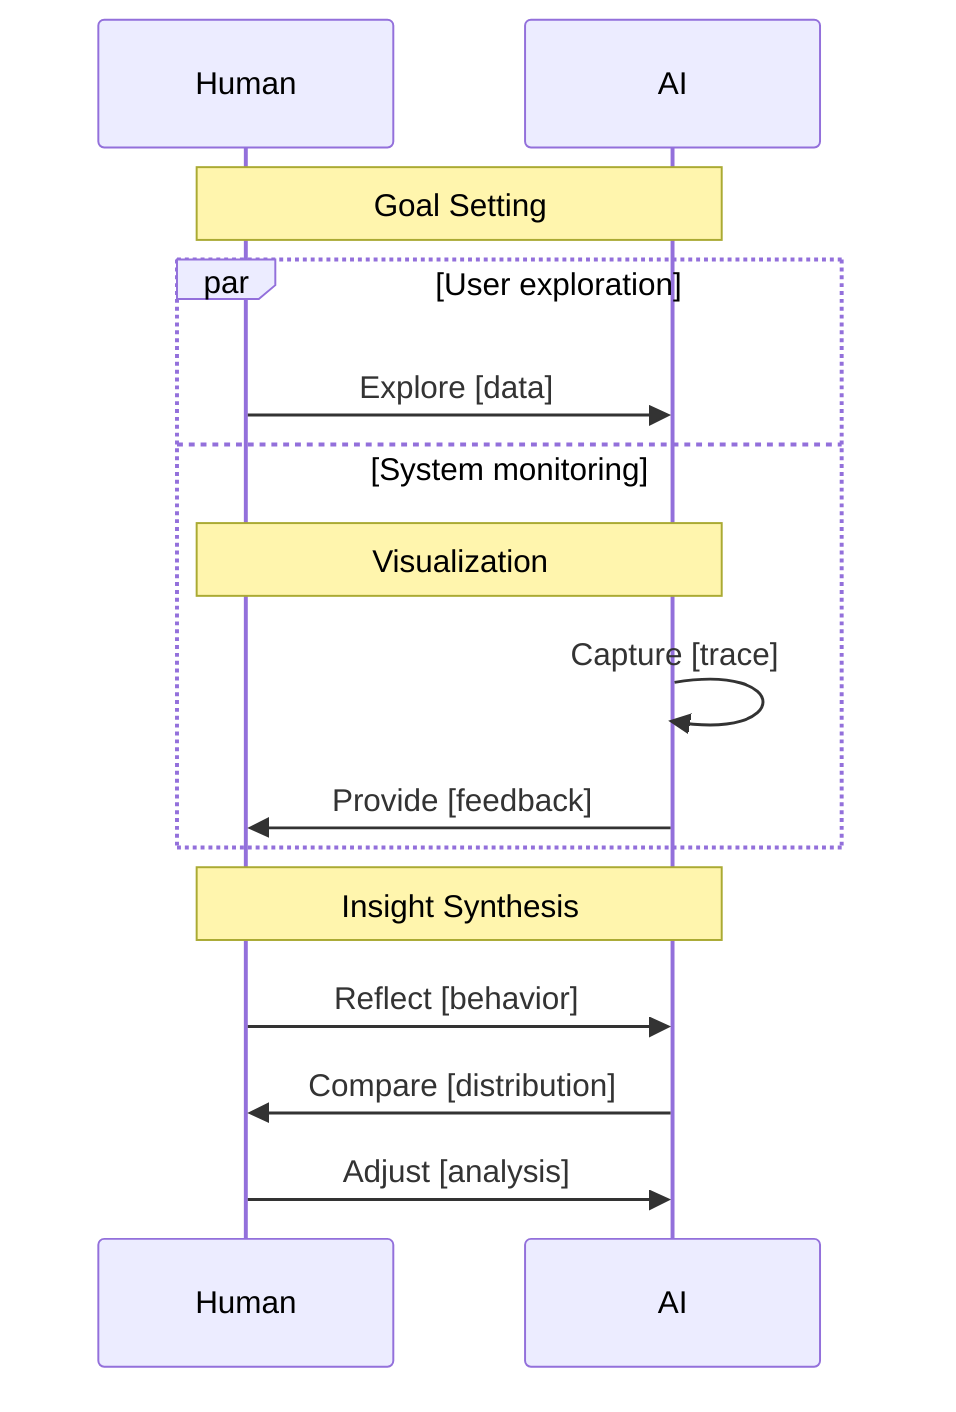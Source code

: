 sequenceDiagram
    participant H as Human
    participant A as AI

    note over H,A: Goal Setting
    par User exploration
        H ->> A: Explore [data]
    and System monitoring
        note over H,A: Visualization
        A ->> A: Capture [trace]
        A ->> H: Provide [feedback]
    end

    note over H,A: Insight Synthesis
    H ->> A: Reflect [behavior]
    A ->> H: Compare [distribution]
    H ->> A: Adjust [analysis]